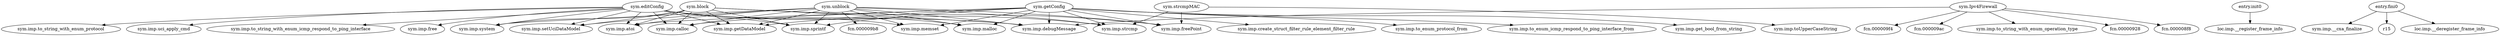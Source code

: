 digraph code {
  "0x00001e68" [label="sym.editConfig"];
  "0x00001e68" -> "0x0000094c";
  "0x0000094c" [label="sym.imp.debugMessage"];
  "0x00001e68" -> "0x000008d4";
  "0x000008d4" [label="sym.imp.to_string_with_enum_icmp_respond_to_ping_interface"];
  "0x00001e68" -> "0x000009e8";
  "0x000009e8" [label="sym.imp.setUciDataModel"];
  "0x00001e68" -> "0x000008ec";
  "0x000008ec" [label="sym.imp.calloc"];
  "0x00001e68" -> "0x000009dc";
  "0x000009dc" [label="sym.imp.getDataModel"];
  "0x00001e68" -> "0x00000904";
  "0x00000904" [label="sym.imp.free"];
  "0x00001e68" -> "0x000009d0";
  "0x000009d0" [label="sym.imp.sprintf"];
  "0x00001e68" -> "0x00000934";
  "0x00000934" [label="sym.imp.system"];
  "0x00001e68" -> "0x00000964";
  "0x00000964" [label="sym.imp.atoi"];
  "0x00001e68" -> "0x00000a00";
  "0x00000a00" [label="sym.imp.malloc"];
  "0x00001e68" -> "0x00000910";
  "0x00000910" [label="sym.imp.to_string_with_enum_protocol"];
  "0x00001e68" -> "0x0000091c";
  "0x0000091c" [label="sym.imp.memset"];
  "0x00001e68" -> "0x00000a0c";
  "0x00000a0c" [label="sym.imp.strcmp"];
  "0x00001e68" -> "0x00000940";
  "0x00000940" [label="sym.imp.uci_apply_cmd"];
  "0x000029a8" [label="sym.getConfig"];
  "0x000029a8" -> "0x0000094c";
  "0x0000094c" [label="sym.imp.debugMessage"];
  "0x000029a8" -> "0x000008ec";
  "0x000008ec" [label="sym.imp.calloc"];
  "0x000029a8" -> "0x00000a00";
  "0x00000a00" [label="sym.imp.malloc"];
  "0x000029a8" -> "0x000009dc";
  "0x000009dc" [label="sym.imp.getDataModel"];
  "0x000029a8" -> "0x00000a0c";
  "0x00000a0c" [label="sym.imp.strcmp"];
  "0x000029a8" -> "0x00000970";
  "0x00000970" [label="sym.imp.to_enum_icmp_respond_to_ping_interface_from"];
  "0x000029a8" -> "0x00000994";
  "0x00000994" [label="sym.imp.get_bool_from_string"];
  "0x000029a8" -> "0x00000958";
  "0x00000958" [label="sym.imp.create_struct_filter_rule_element_filter_rule"];
  "0x000029a8" -> "0x000009d0";
  "0x000009d0" [label="sym.imp.sprintf"];
  "0x000029a8" -> "0x0000091c";
  "0x0000091c" [label="sym.imp.memset"];
  "0x000029a8" -> "0x000008e0";
  "0x000008e0" [label="sym.imp.to_enum_protocol_from"];
  "0x000029a8" -> "0x00000964";
  "0x00000964" [label="sym.imp.atoi"];
  "0x000029a8" -> "0x000009a0";
  "0x000009a0" [label="sym.imp.freePoint"];
  "0x00003bb0" [label="sym.Ipv4Firewall"];
  "0x00003bb0" -> "0x000009c4";
  "0x000009c4" [label="sym.imp.to_string_with_enum_operation_type"];
  "0x00003bb0" -> "0x0000094c";
  "0x0000094c" [label="sym.imp.debugMessage"];
  "0x00003bb0" -> "0x00000928";
  "0x00000928" [label="fcn.00000928"];
  "0x00003bb0" -> "0x000008f8";
  "0x000008f8" [label="fcn.000008f8"];
  "0x00003bb0" -> "0x000009f4";
  "0x000009f4" [label="fcn.000009f4"];
  "0x00003bb0" -> "0x000009ac";
  "0x000009ac" [label="fcn.000009ac"];
  "0x00000bfc" [label="sym.block"];
  "0x00000bfc" -> "0x0000094c";
  "0x0000094c" [label="sym.imp.debugMessage"];
  "0x00000bfc" -> "0x000008ec";
  "0x000008ec" [label="sym.imp.calloc"];
  "0x00000bfc" -> "0x000009dc";
  "0x000009dc" [label="sym.imp.getDataModel"];
  "0x00000bfc" -> "0x00000964";
  "0x00000964" [label="sym.imp.atoi"];
  "0x00000bfc" -> "0x000009d0";
  "0x000009d0" [label="sym.imp.sprintf"];
  "0x00000bfc" -> "0x00000934";
  "0x00000934" [label="sym.imp.system"];
  "0x00000bfc" -> "0x000009e8";
  "0x000009e8" [label="sym.imp.setUciDataModel"];
  "0x00000bfc" -> "0x000009a0";
  "0x000009a0" [label="sym.imp.freePoint"];
  "0x00000b88" [label="sym.strcmpMAC"];
  "0x00000b88" -> "0x000008bc";
  "0x000008bc" [label="sym.imp.toUpperCaseString"];
  "0x00000b88" -> "0x00000a0c";
  "0x00000a0c" [label="sym.imp.strcmp"];
  "0x00000b88" -> "0x000009a0";
  "0x000009a0" [label="sym.imp.freePoint"];
  "0x00001808" [label="sym.unblock"];
  "0x00001808" -> "0x0000094c";
  "0x0000094c" [label="sym.imp.debugMessage"];
  "0x00001808" -> "0x000008ec";
  "0x000008ec" [label="sym.imp.calloc"];
  "0x00001808" -> "0x00000a00";
  "0x00000a00" [label="sym.imp.malloc"];
  "0x00001808" -> "0x000009dc";
  "0x000009dc" [label="sym.imp.getDataModel"];
  "0x00001808" -> "0x00000964";
  "0x00000964" [label="sym.imp.atoi"];
  "0x00001808" -> "0x0000091c";
  "0x0000091c" [label="sym.imp.memset"];
  "0x00001808" -> "0x000009d0";
  "0x000009d0" [label="sym.imp.sprintf"];
  "0x00001808" -> "0x00000a0c";
  "0x00000a0c" [label="sym.imp.strcmp"];
  "0x00001808" -> "0x000009b8";
  "0x000009b8" [label="fcn.000009b8"];
  "0x00001808" -> "0x000009e8";
  "0x000009e8" [label="sym.imp.setUciDataModel"];
  "0x00001808" -> "0x00000934";
  "0x00000934" [label="sym.imp.system"];
  "0x00001808" -> "0x000009a0";
  "0x000009a0" [label="sym.imp.freePoint"];
  "0x00000b40" [label="entry.init0"];
  "0x00000b40" -> "0x00000988";
  "0x00000988" [label="loc.imp.__register_frame_info"];
  "0x00000ab4" [label="entry.fini0"];
  "0x00000ab4" -> "0x000008c8";
  "0x000008c8" [label="sym.imp.__cxa_finalize"];
  "0x00000ab4" -> "0x00000a18";
  "0x00000a18" [label="r15"];
  "0x00000ab4" -> "0x0000097c";
  "0x0000097c" [label="loc.imp.__deregister_frame_info"];
}